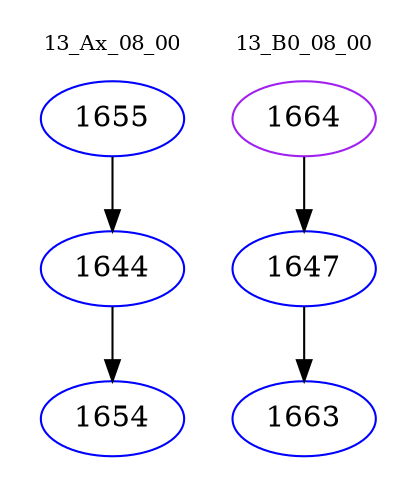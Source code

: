 digraph{
subgraph cluster_0 {
color = white
label = "13_Ax_08_00";
fontsize=10;
T0_1655 [label="1655", color="blue"]
T0_1655 -> T0_1644 [color="black"]
T0_1644 [label="1644", color="blue"]
T0_1644 -> T0_1654 [color="black"]
T0_1654 [label="1654", color="blue"]
}
subgraph cluster_1 {
color = white
label = "13_B0_08_00";
fontsize=10;
T1_1664 [label="1664", color="purple"]
T1_1664 -> T1_1647 [color="black"]
T1_1647 [label="1647", color="blue"]
T1_1647 -> T1_1663 [color="black"]
T1_1663 [label="1663", color="blue"]
}
}
